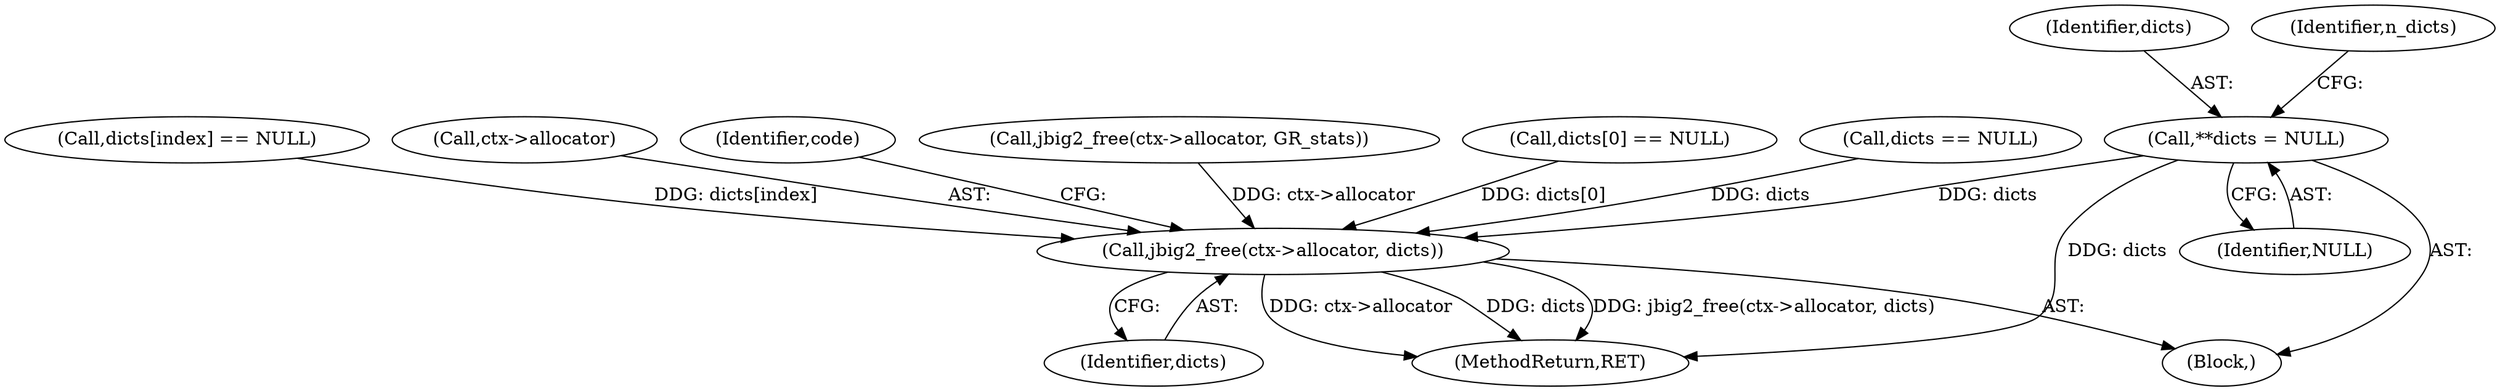 digraph "0_ghostscript_e698d5c11d27212aa1098bc5b1673a3378563092_19@pointer" {
"1000165" [label="(Call,**dicts = NULL)"];
"1001752" [label="(Call,jbig2_free(ctx->allocator, dicts))"];
"1000165" [label="(Call,**dicts = NULL)"];
"1000166" [label="(Identifier,dicts)"];
"1001244" [label="(Call,dicts[index] == NULL)"];
"1001753" [label="(Call,ctx->allocator)"];
"1001758" [label="(Identifier,code)"];
"1001752" [label="(Call,jbig2_free(ctx->allocator, dicts))"];
"1001698" [label="(Call,jbig2_free(ctx->allocator, GR_stats))"];
"1001768" [label="(MethodReturn,RET)"];
"1001218" [label="(Call,dicts[0] == NULL)"];
"1001200" [label="(Call,dicts == NULL)"];
"1000167" [label="(Identifier,NULL)"];
"1000153" [label="(Block,)"];
"1000170" [label="(Identifier,n_dicts)"];
"1001756" [label="(Identifier,dicts)"];
"1000165" -> "1000153"  [label="AST: "];
"1000165" -> "1000167"  [label="CFG: "];
"1000166" -> "1000165"  [label="AST: "];
"1000167" -> "1000165"  [label="AST: "];
"1000170" -> "1000165"  [label="CFG: "];
"1000165" -> "1001768"  [label="DDG: dicts"];
"1000165" -> "1001752"  [label="DDG: dicts"];
"1001752" -> "1000153"  [label="AST: "];
"1001752" -> "1001756"  [label="CFG: "];
"1001753" -> "1001752"  [label="AST: "];
"1001756" -> "1001752"  [label="AST: "];
"1001758" -> "1001752"  [label="CFG: "];
"1001752" -> "1001768"  [label="DDG: dicts"];
"1001752" -> "1001768"  [label="DDG: jbig2_free(ctx->allocator, dicts)"];
"1001752" -> "1001768"  [label="DDG: ctx->allocator"];
"1001698" -> "1001752"  [label="DDG: ctx->allocator"];
"1001218" -> "1001752"  [label="DDG: dicts[0]"];
"1001244" -> "1001752"  [label="DDG: dicts[index]"];
"1001200" -> "1001752"  [label="DDG: dicts"];
}
